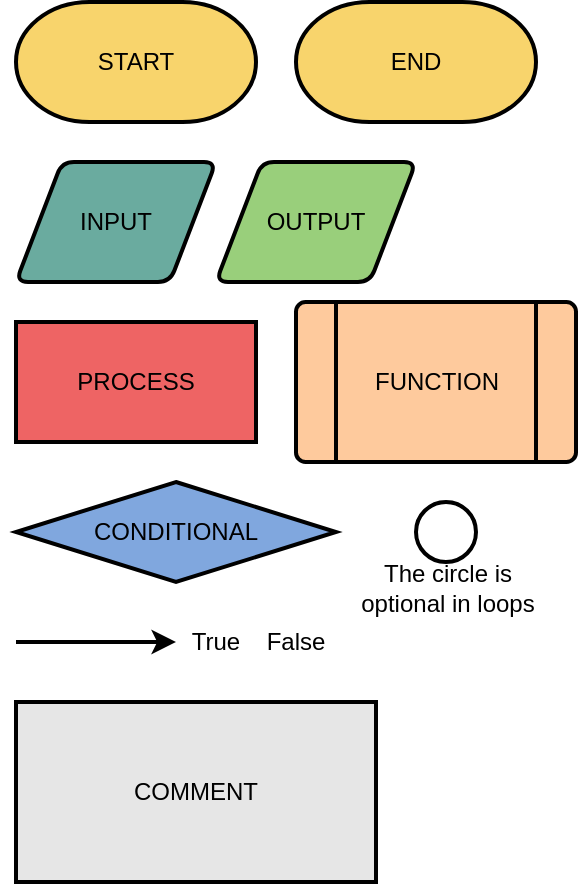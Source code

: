<mxfile version="12.9.9" type="device"><diagram id="4tfWvhR03fhzTrnG3hfH" name="Page-1"><mxGraphModel dx="786" dy="580" grid="1" gridSize="10" guides="1" tooltips="1" connect="1" arrows="1" fold="1" page="1" pageScale="1" pageWidth="850" pageHeight="1100" math="0" shadow="0"><root><mxCell id="0"/><mxCell id="1" parent="0"/><mxCell id="ZnEUpp97Jj5IMPGPbIU9-1" value="START" style="strokeWidth=2;html=1;shape=mxgraph.flowchart.terminator;whiteSpace=wrap;fillColor=#F8d46c;strokeColor=#000000;gradientColor=none;" parent="1" vertex="1"><mxGeometry x="120" y="80" width="120" height="60" as="geometry"/></mxCell><mxCell id="ZnEUpp97Jj5IMPGPbIU9-4" value="INPUT" style="shape=parallelogram;html=1;strokeWidth=2;perimeter=parallelogramPerimeter;whiteSpace=wrap;rounded=1;arcSize=12;size=0.23;fillColor=#6aab9f;" parent="1" vertex="1"><mxGeometry x="120" y="160" width="100" height="60" as="geometry"/></mxCell><mxCell id="ZnEUpp97Jj5IMPGPbIU9-5" value="CONDITIONAL" style="strokeWidth=2;html=1;shape=mxgraph.flowchart.decision;whiteSpace=wrap;fillColor=#80a7de;" parent="1" vertex="1"><mxGeometry x="120" y="320" width="160" height="50" as="geometry"/></mxCell><mxCell id="ZnEUpp97Jj5IMPGPbIU9-8" value="OUTPUT" style="shape=parallelogram;html=1;strokeWidth=2;perimeter=parallelogramPerimeter;whiteSpace=wrap;rounded=1;arcSize=12;size=0.23;fillColor=#99cf7b;" parent="1" vertex="1"><mxGeometry x="220" y="160" width="100" height="60" as="geometry"/></mxCell><mxCell id="ZnEUpp97Jj5IMPGPbIU9-10" value="PROCESS" style="rounded=0;whiteSpace=wrap;html=1;strokeColor=#000000;fillColor=#ee6464;gradientColor=none;strokeWidth=2;" parent="1" vertex="1"><mxGeometry x="120" y="240" width="120" height="60" as="geometry"/></mxCell><mxCell id="ZnEUpp97Jj5IMPGPbIU9-11" value="END" style="strokeWidth=2;html=1;shape=mxgraph.flowchart.terminator;whiteSpace=wrap;fillColor=#F8d46c;strokeColor=#000000;gradientColor=none;" parent="1" vertex="1"><mxGeometry x="260" y="80" width="120" height="60" as="geometry"/></mxCell><mxCell id="ZnEUpp97Jj5IMPGPbIU9-12" value="" style="endArrow=classic;html=1;strokeWidth=2;" parent="1" edge="1"><mxGeometry width="50" height="50" relative="1" as="geometry"><mxPoint x="120" y="400" as="sourcePoint"/><mxPoint x="200" y="400" as="targetPoint"/></mxGeometry></mxCell><mxCell id="ZnEUpp97Jj5IMPGPbIU9-13" value="True" style="text;html=1;strokeColor=none;fillColor=none;align=center;verticalAlign=middle;whiteSpace=wrap;rounded=0;fontSize=12;" parent="1" vertex="1"><mxGeometry x="200" y="390" width="40" height="20" as="geometry"/></mxCell><mxCell id="ZnEUpp97Jj5IMPGPbIU9-14" value="False" style="text;html=1;strokeColor=none;fillColor=none;align=center;verticalAlign=middle;whiteSpace=wrap;rounded=0;" parent="1" vertex="1"><mxGeometry x="240" y="390" width="40" height="20" as="geometry"/></mxCell><mxCell id="_JqklT7FnH5kJq4a5f1C-1" value="FUNCTION" style="verticalLabelPosition=middle;verticalAlign=middle;html=1;shape=process;whiteSpace=wrap;rounded=1;size=0.14;arcSize=6;fillColor=#feca9d;strokeWidth=2;horizontal=1;labelPosition=center;align=center;" vertex="1" parent="1"><mxGeometry x="260" y="230" width="140" height="80" as="geometry"/></mxCell><mxCell id="_JqklT7FnH5kJq4a5f1C-2" value="COMMENT" style="rounded=0;whiteSpace=wrap;html=1;strokeWidth=2;fillColor=#E6E6E6;fontColor=#000000;" vertex="1" parent="1"><mxGeometry x="120" y="430" width="180" height="90" as="geometry"/></mxCell><mxCell id="_JqklT7FnH5kJq4a5f1C-3" value="" style="ellipse;whiteSpace=wrap;html=1;aspect=fixed;strokeWidth=2;" vertex="1" parent="1"><mxGeometry x="320" y="330" width="30" height="30" as="geometry"/></mxCell><mxCell id="_JqklT7FnH5kJq4a5f1C-4" value="The circle is optional in loops" style="text;html=1;strokeColor=none;fillColor=none;align=center;verticalAlign=middle;whiteSpace=wrap;rounded=0;" vertex="1" parent="1"><mxGeometry x="291" y="363" width="90" height="20" as="geometry"/></mxCell></root></mxGraphModel></diagram></mxfile>